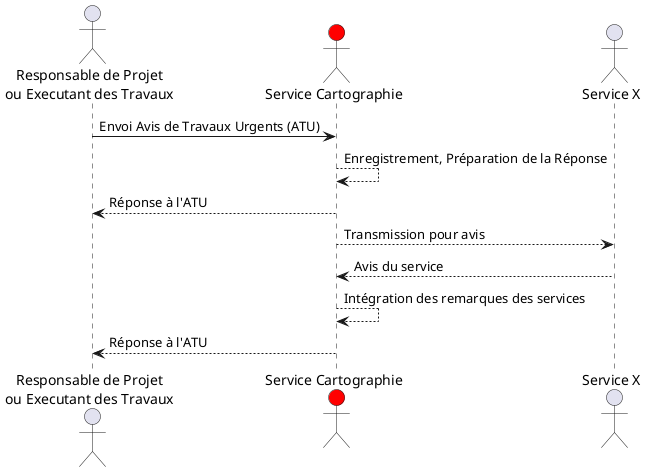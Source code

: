 @startuml
actor "Responsable de Projet\nou Executant des Travaux"
actor "Service Cartographie" #red
actor "Service X"

"Responsable de Projet\nou Executant des Travaux" -> "Service Cartographie": Envoi Avis de Travaux Urgents (ATU)
"Service Cartographie" --> "Service Cartographie": Enregistrement, Préparation de la Réponse
"Responsable de Projet\nou Executant des Travaux" <-- "Service Cartographie": Réponse à l'ATU
"Service Cartographie" --> "Service X": Transmission pour avis
"Service Cartographie" <-- "Service X": Avis du service
"Service Cartographie" --> "Service Cartographie": Intégration des remarques des services
"Responsable de Projet\nou Executant des Travaux" <-- "Service Cartographie": Réponse à l'ATU
@enduml
